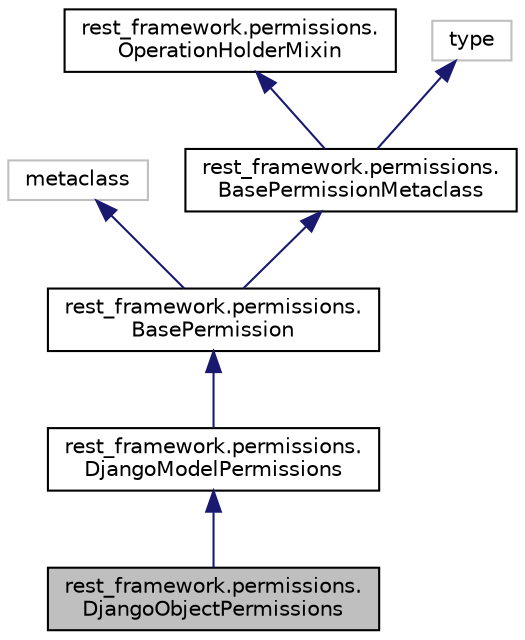 digraph "rest_framework.permissions.DjangoObjectPermissions"
{
 // LATEX_PDF_SIZE
  edge [fontname="Helvetica",fontsize="10",labelfontname="Helvetica",labelfontsize="10"];
  node [fontname="Helvetica",fontsize="10",shape=record];
  Node1 [label="rest_framework.permissions.\lDjangoObjectPermissions",height=0.2,width=0.4,color="black", fillcolor="grey75", style="filled", fontcolor="black",tooltip=" "];
  Node2 -> Node1 [dir="back",color="midnightblue",fontsize="10",style="solid"];
  Node2 [label="rest_framework.permissions.\lDjangoModelPermissions",height=0.2,width=0.4,color="black", fillcolor="white", style="filled",URL="$classrest__framework_1_1permissions_1_1_django_model_permissions.html",tooltip=" "];
  Node3 -> Node2 [dir="back",color="midnightblue",fontsize="10",style="solid"];
  Node3 [label="rest_framework.permissions.\lBasePermission",height=0.2,width=0.4,color="black", fillcolor="white", style="filled",URL="$classrest__framework_1_1permissions_1_1_base_permission.html",tooltip=" "];
  Node4 -> Node3 [dir="back",color="midnightblue",fontsize="10",style="solid"];
  Node4 [label="metaclass",height=0.2,width=0.4,color="grey75", fillcolor="white", style="filled",tooltip=" "];
  Node5 -> Node3 [dir="back",color="midnightblue",fontsize="10",style="solid"];
  Node5 [label="rest_framework.permissions.\lBasePermissionMetaclass",height=0.2,width=0.4,color="black", fillcolor="white", style="filled",URL="$classrest__framework_1_1permissions_1_1_base_permission_metaclass.html",tooltip=" "];
  Node6 -> Node5 [dir="back",color="midnightblue",fontsize="10",style="solid"];
  Node6 [label="rest_framework.permissions.\lOperationHolderMixin",height=0.2,width=0.4,color="black", fillcolor="white", style="filled",URL="$classrest__framework_1_1permissions_1_1_operation_holder_mixin.html",tooltip=" "];
  Node7 -> Node5 [dir="back",color="midnightblue",fontsize="10",style="solid"];
  Node7 [label="type",height=0.2,width=0.4,color="grey75", fillcolor="white", style="filled",tooltip=" "];
}
